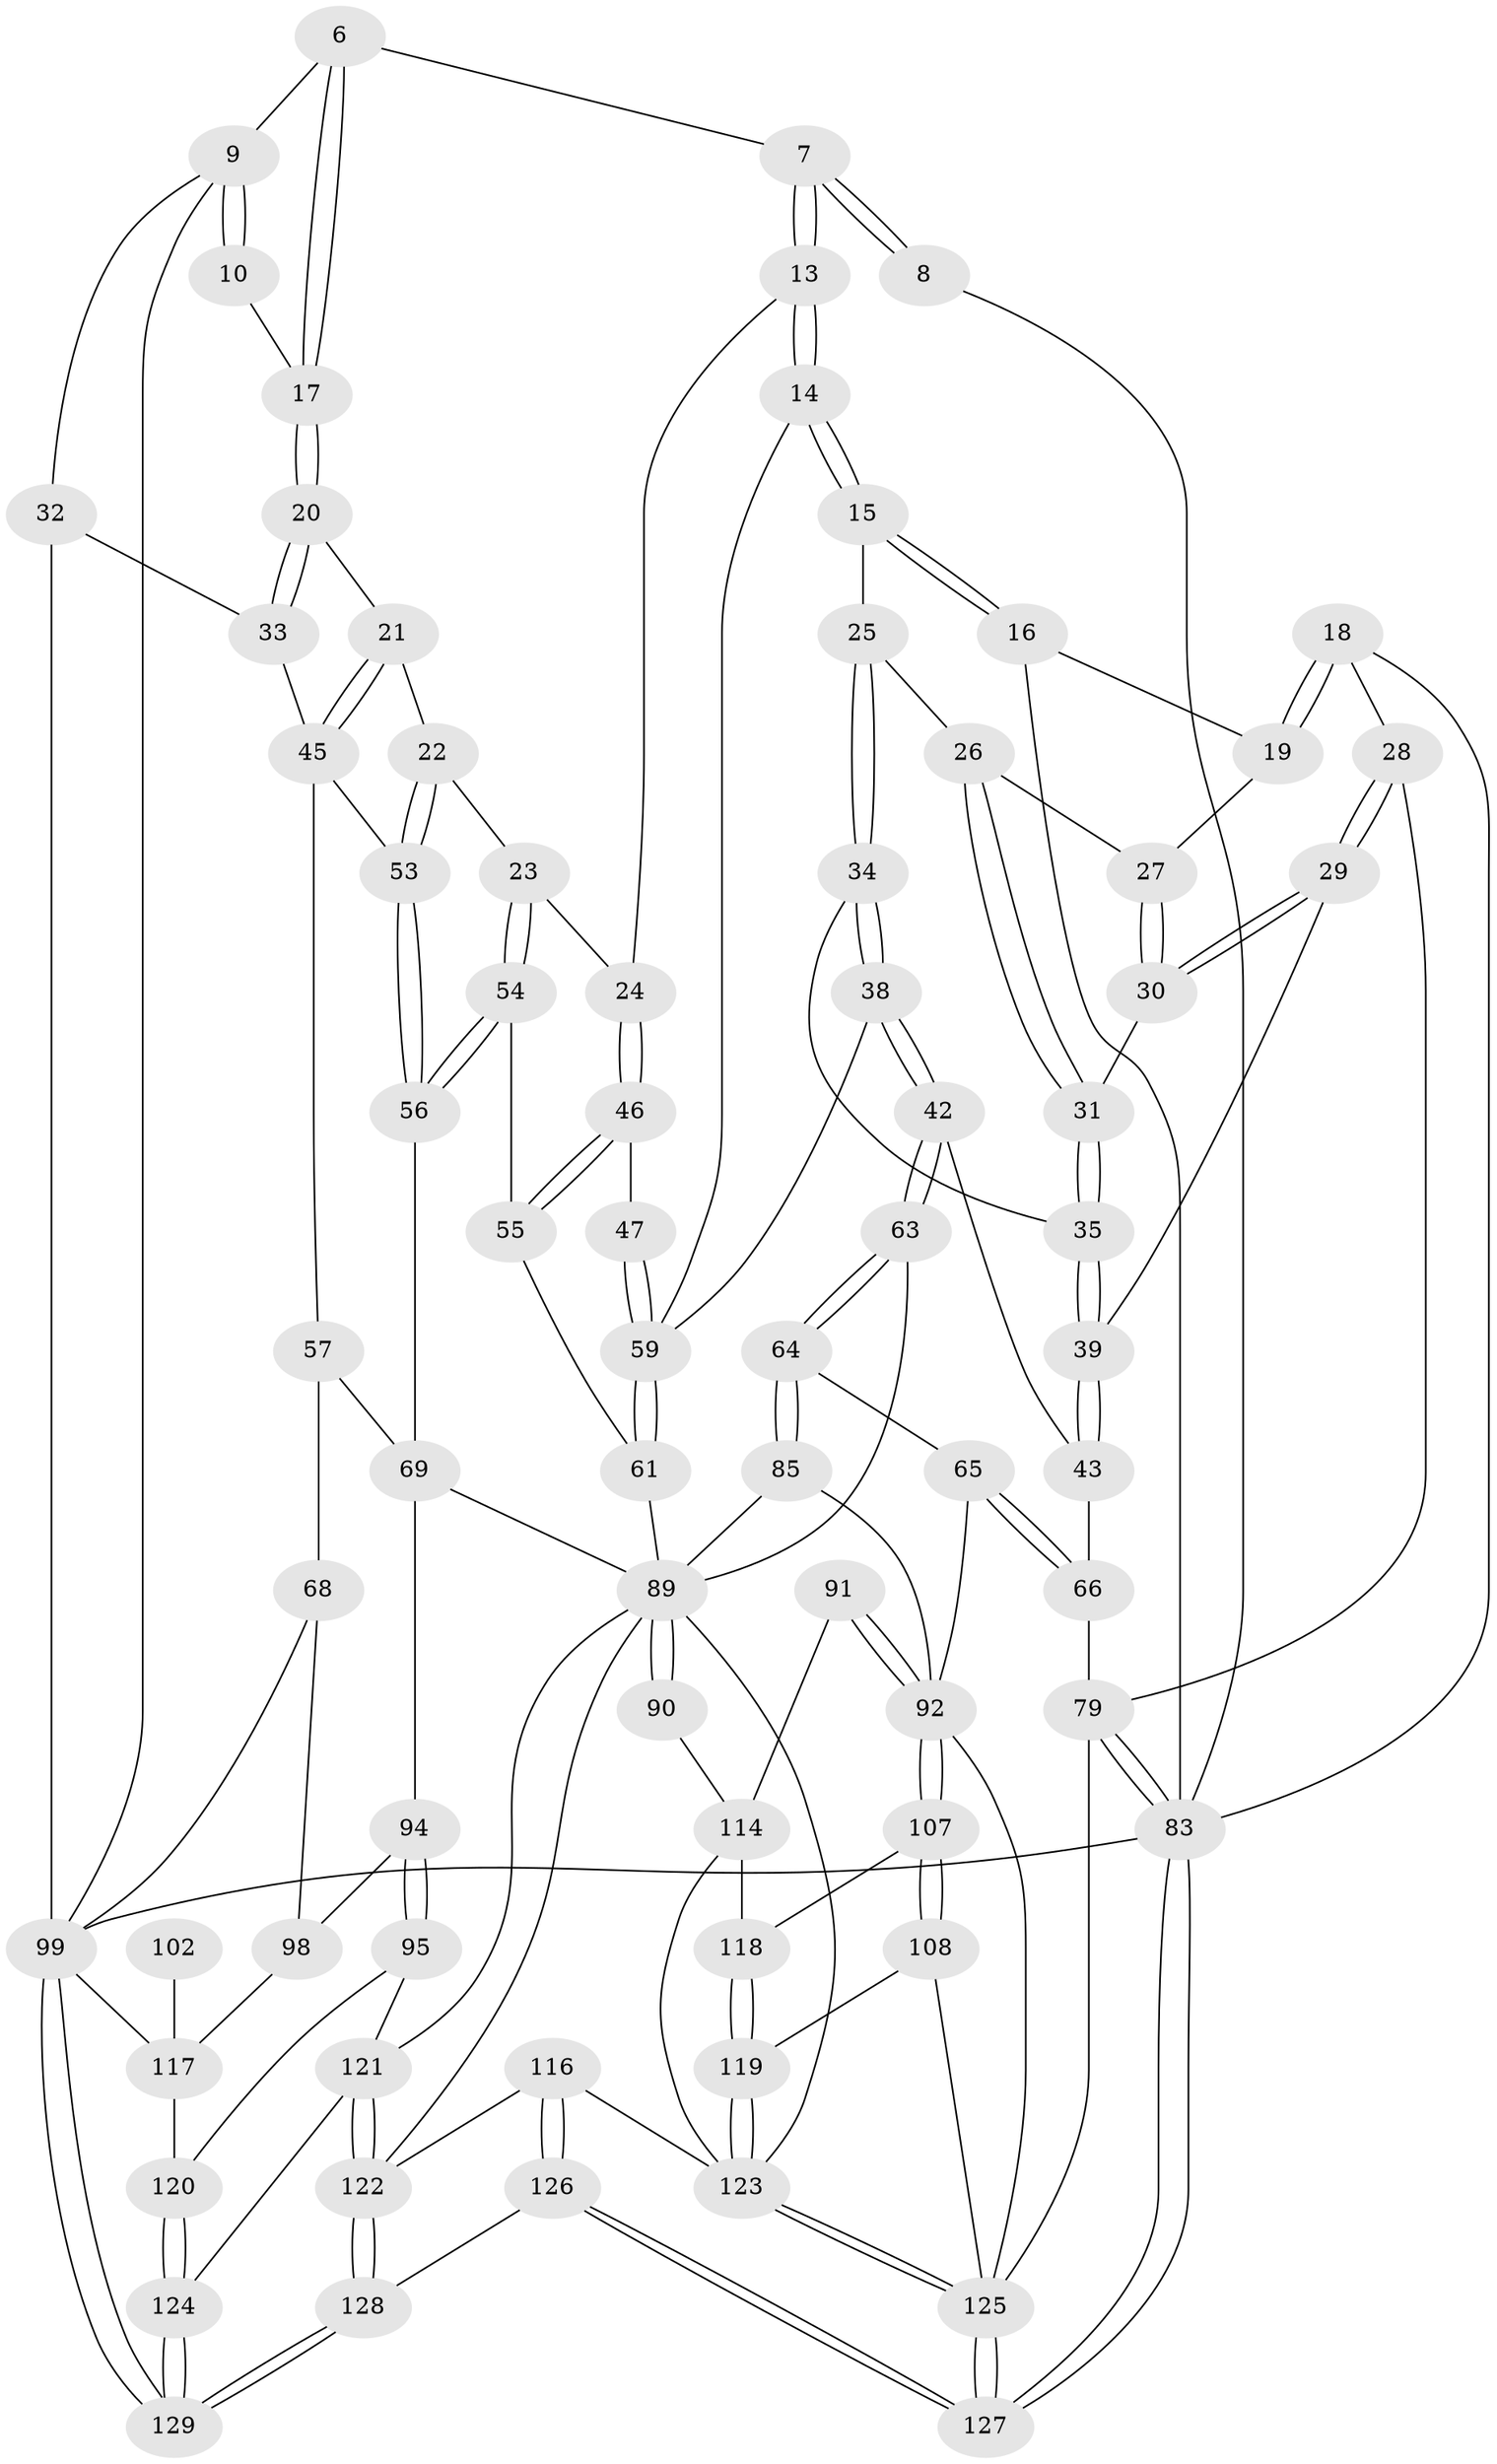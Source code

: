// original degree distribution, {3: 0.015503875968992248, 6: 0.18604651162790697, 5: 0.5891472868217055, 4: 0.20930232558139536}
// Generated by graph-tools (version 1.1) at 2025/06/03/04/25 22:06:53]
// undirected, 77 vertices, 177 edges
graph export_dot {
graph [start="1"]
  node [color=gray90,style=filled];
  6 [pos="+0.6557196526665193+0.10699213701804137"];
  7 [pos="+0.4531264727927842+0"];
  8 [pos="+0.41156363942456214+0"];
  9 [pos="+0.9207507870893753+0.17069394802912483",super="+2+5"];
  10 [pos="+0.7838642333152711+0.09404527228876226"];
  13 [pos="+0.4641846788478938+0.163776978942337"];
  14 [pos="+0.349850321296513+0.2830046698220556"];
  15 [pos="+0.27816372507538817+0.22182825564144376"];
  16 [pos="+0.25622534463089286+0"];
  17 [pos="+0.6963488553234769+0.14433834591915007"];
  18 [pos="+0+0.06447773031206973"];
  19 [pos="+0.13162377438683737+0.09809934966302959"];
  20 [pos="+0.690638511391675+0.19111667631235799"];
  21 [pos="+0.6296305226397033+0.2482072128726945"];
  22 [pos="+0.591686872156168+0.2790007657025509"];
  23 [pos="+0.5913674758823135+0.2791299548828575"];
  24 [pos="+0.5416795757237111+0.24747572504558954"];
  25 [pos="+0.20279182065838242+0.24950835553431436"];
  26 [pos="+0.13945325619766344+0.15054567650063572"];
  27 [pos="+0.13072051601451118+0.11508983519278201"];
  28 [pos="+0+0.21905809065991821"];
  29 [pos="+0+0.25589013649006115"];
  30 [pos="+0.0704019913476321+0.20239411910546676"];
  31 [pos="+0.11366439377586637+0.26236553294963605"];
  32 [pos="+0.8708803977001303+0.22815583707926063"];
  33 [pos="+0.806832754694954+0.28661316732867453"];
  34 [pos="+0.19915798380604255+0.2551845989742655"];
  35 [pos="+0.1139346293664274+0.267053440161901"];
  38 [pos="+0.20313277565207222+0.36895710831071993"];
  39 [pos="+0.0855772348247321+0.30429891196624326"];
  42 [pos="+0.2008441509344214+0.37156809716184536"];
  43 [pos="+0.1131640438123728+0.37683019632380077"];
  45 [pos="+0.7561344508938961+0.3350568449687478",super="+44"];
  46 [pos="+0.406172320037784+0.3585593679332491"];
  47 [pos="+0.3820174446738847+0.3510027781665252"];
  53 [pos="+0.7157405533988034+0.353273297168898"];
  54 [pos="+0.5634818454830189+0.40693204364944185"];
  55 [pos="+0.4936279944938187+0.41631741739032213"];
  56 [pos="+0.65369709662318+0.5063384964137976"];
  57 [pos="+0.7045403411105003+0.49346857022567525",super="+52"];
  59 [pos="+0.3428447133387816+0.4307382304218734",super="+37+36"];
  61 [pos="+0.3324896198653805+0.46244076618874075",super="+60"];
  63 [pos="+0.25149642787365517+0.49482189062236337"];
  64 [pos="+0.2111403927455169+0.5514504910348733"];
  65 [pos="+0.18681666686358858+0.565257278411893"];
  66 [pos="+0.13086772757433482+0.4808672622132304",super="+48"];
  68 [pos="+0.8493678012628767+0.5494029075166262",super="+51"];
  69 [pos="+0.643614940688062+0.5667378628943772",super="+58"];
  79 [pos="+0+0.7794980506809381",super="+67"];
  83 [pos="+0+1",super="+12+4"];
  85 [pos="+0.3398203606608366+0.6275988669186986"];
  89 [pos="+0.3675393612621628+0.7366658550628574",super="+88+71+84"];
  90 [pos="+0.3630175652419153+0.7304303210268795"];
  91 [pos="+0.23097477047509496+0.719819107875703"];
  92 [pos="+0.2082272321563541+0.7152628207930314",super="+81+87"];
  94 [pos="+0.7357929244408541+0.6757278330549086",super="+86"];
  95 [pos="+0.7183196975025478+0.8107109732309435"];
  98 [pos="+0.8354621367613688+0.7140434008074357",super="+76"];
  99 [pos="+1+1",super="+3+41"];
  102 [pos="+0.9601938501019511+0.7260252338586461"];
  107 [pos="+0.18581323469341204+0.7779534293126386"];
  108 [pos="+0.0444142722316484+0.8312869925883275"];
  114 [pos="+0.28249415248339155+0.8392298416967315",super="+110"];
  116 [pos="+0.370481659392981+0.9149413473021997"];
  117 [pos="+1+0.8997935877519061",super="+100+104+101"];
  118 [pos="+0.17998900314458918+0.8582106549086186",super="+111"];
  119 [pos="+0.1687791249226331+0.8818436922907392"];
  120 [pos="+0.8596012671597267+0.9119268311029289",super="+106"];
  121 [pos="+0.6804436146390266+0.8935260558928135",super="+97"];
  122 [pos="+0.6065452897478923+0.9853044894131273",super="+115+105"];
  123 [pos="+0.20016119935942936+0.9278223466696481",super="+113+112"];
  124 [pos="+0.8189621485884581+0.9762519529150491"];
  125 [pos="+0.16512350997951092+1",super="+109+78+77"];
  126 [pos="+0.4270385820311516+1"];
  127 [pos="+0.17363495135959545+1"];
  128 [pos="+0.565508261497717+1"];
  129 [pos="+0.7974265118072574+1"];
  6 -- 7;
  6 -- 17;
  6 -- 17;
  6 -- 9;
  7 -- 8;
  7 -- 8;
  7 -- 13;
  7 -- 13;
  8 -- 83;
  9 -- 10 [weight=2];
  9 -- 10;
  9 -- 32;
  9 -- 99;
  10 -- 17;
  13 -- 14;
  13 -- 14;
  13 -- 24;
  14 -- 15;
  14 -- 15;
  14 -- 59;
  15 -- 16;
  15 -- 16;
  15 -- 25;
  16 -- 19;
  16 -- 83;
  17 -- 20;
  17 -- 20;
  18 -- 19;
  18 -- 19;
  18 -- 28;
  18 -- 83;
  19 -- 27;
  20 -- 21;
  20 -- 33;
  20 -- 33;
  21 -- 22;
  21 -- 45;
  21 -- 45;
  22 -- 23;
  22 -- 53;
  22 -- 53;
  23 -- 24;
  23 -- 54;
  23 -- 54;
  24 -- 46;
  24 -- 46;
  25 -- 26;
  25 -- 34;
  25 -- 34;
  26 -- 27;
  26 -- 31;
  26 -- 31;
  27 -- 30;
  27 -- 30;
  28 -- 29;
  28 -- 29;
  28 -- 79;
  29 -- 30;
  29 -- 30;
  29 -- 39;
  30 -- 31;
  31 -- 35;
  31 -- 35;
  32 -- 33;
  32 -- 99;
  33 -- 45;
  34 -- 35;
  34 -- 38;
  34 -- 38;
  35 -- 39;
  35 -- 39;
  38 -- 42;
  38 -- 42;
  38 -- 59;
  39 -- 43;
  39 -- 43;
  42 -- 43;
  42 -- 63;
  42 -- 63;
  43 -- 66;
  45 -- 53;
  45 -- 57;
  46 -- 47;
  46 -- 55;
  46 -- 55;
  47 -- 59 [weight=2];
  47 -- 59;
  53 -- 56;
  53 -- 56;
  54 -- 55;
  54 -- 56;
  54 -- 56;
  55 -- 61;
  56 -- 69;
  57 -- 68 [weight=2];
  57 -- 69;
  59 -- 61;
  59 -- 61;
  61 -- 89 [weight=2];
  63 -- 64;
  63 -- 64;
  63 -- 89;
  64 -- 65;
  64 -- 85;
  64 -- 85;
  65 -- 66;
  65 -- 66;
  65 -- 92;
  66 -- 79 [weight=2];
  68 -- 98;
  68 -- 99;
  69 -- 89;
  69 -- 94;
  79 -- 83;
  79 -- 83;
  79 -- 125 [weight=2];
  83 -- 127;
  83 -- 127;
  83 -- 99 [weight=2];
  85 -- 89;
  85 -- 92;
  89 -- 90 [weight=2];
  89 -- 90;
  89 -- 122;
  89 -- 121;
  89 -- 123;
  90 -- 114;
  91 -- 92 [weight=2];
  91 -- 92;
  91 -- 114;
  92 -- 107;
  92 -- 107;
  92 -- 125;
  94 -- 95;
  94 -- 95;
  94 -- 98 [weight=2];
  95 -- 121;
  95 -- 120;
  98 -- 117 [weight=2];
  99 -- 129;
  99 -- 129;
  99 -- 117 [weight=2];
  102 -- 117 [weight=3];
  107 -- 108;
  107 -- 108;
  107 -- 118;
  108 -- 119;
  108 -- 125;
  114 -- 118 [weight=2];
  114 -- 123;
  116 -- 126;
  116 -- 126;
  116 -- 122;
  116 -- 123;
  117 -- 120 [weight=2];
  118 -- 119;
  118 -- 119;
  119 -- 123;
  119 -- 123;
  120 -- 124;
  120 -- 124;
  121 -- 122 [weight=2];
  121 -- 122;
  121 -- 124;
  122 -- 128;
  122 -- 128;
  123 -- 125;
  123 -- 125;
  124 -- 129;
  124 -- 129;
  125 -- 127;
  125 -- 127;
  126 -- 127;
  126 -- 127;
  126 -- 128;
  128 -- 129;
  128 -- 129;
}
